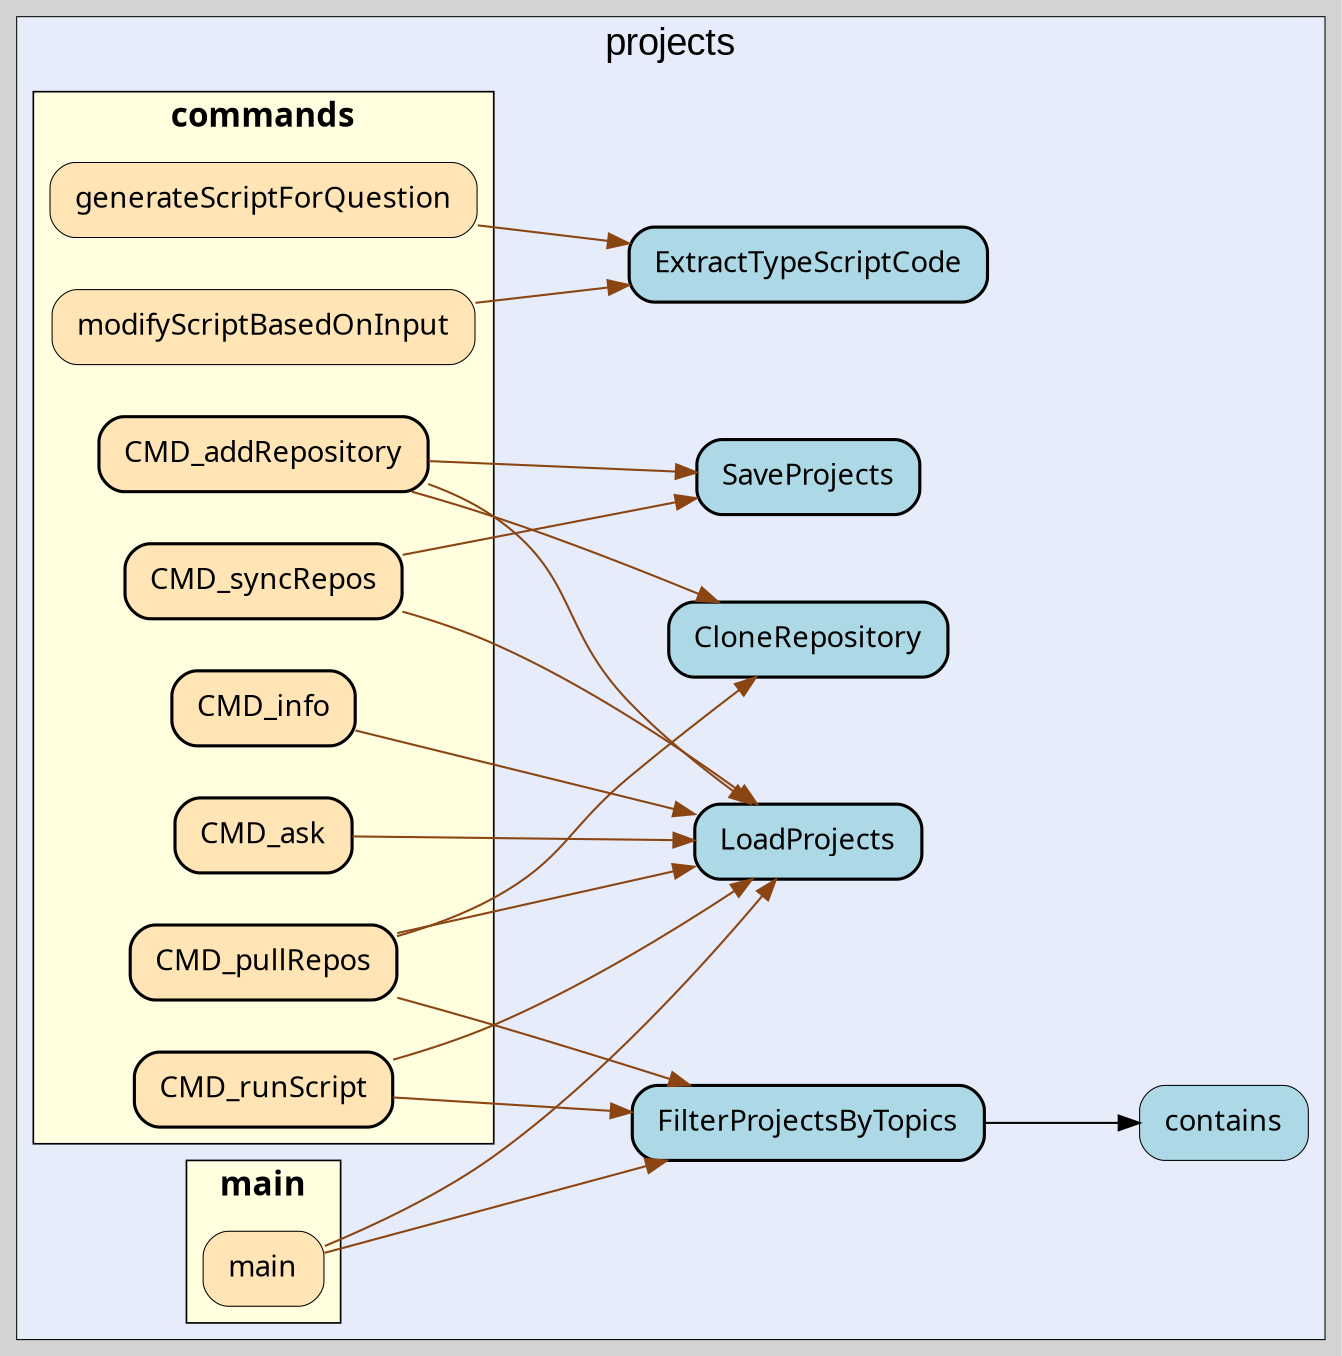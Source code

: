 digraph gocallvis {
    label="";
    labeljust="l";
    fontname="Arial";
    fontsize="14";
    rankdir="LR";
    bgcolor="lightgray";
    style="solid";
    penwidth="0.5";
    pad="0.0";
    nodesep="0.35";

    node [shape="box" style="filled,rounded" fillcolor="honeydew" fontname="Verdana" penwidth="1.0" margin="0.16,0.0"];
    edge [minlen="2"]

    subgraph "cluster_focus" {
        labelloc="t";
labeljust="c";
fontsize="18";
bgcolor="#e6ecfa";
label="projects";
        
        "github.com/wcatron/query-projects/internal/projects.LoadProjects" [ fillcolor="lightblue" label="LoadProjects" penwidth="1.5" tooltip="github.com/wcatron/query-projects/internal/projects.LoadProjects | defined in projects.go:83" ]
        "github.com/wcatron/query-projects/internal/projects.CloneRepository" [ tooltip="github.com/wcatron/query-projects/internal/projects.CloneRepository | defined in projects.go:111" fillcolor="lightblue" label="CloneRepository" penwidth="1.5" ]
        "github.com/wcatron/query-projects/internal/projects.SaveProjects" [ fillcolor="lightblue" label="SaveProjects" penwidth="1.5" tooltip="github.com/wcatron/query-projects/internal/projects.SaveProjects | defined in projects.go:101" ]
        "github.com/wcatron/query-projects/internal/projects.ExtractTypeScriptCode" [ label="ExtractTypeScriptCode" penwidth="1.5" tooltip="github.com/wcatron/query-projects/internal/projects.ExtractTypeScriptCode | defined in projects.go:146" fillcolor="lightblue" ]
        "github.com/wcatron/query-projects/internal/projects.FilterProjectsByTopics" [ fillcolor="lightblue" label="FilterProjectsByTopics" penwidth="1.5" tooltip="github.com/wcatron/query-projects/internal/projects.FilterProjectsByTopics | defined in projects.go:30\nat projects.go:42: calling [github.com/wcatron/query-projects/internal/projects.contains]\nat projects.go:50: calling [github.com/wcatron/query-projects/internal/projects.contains]\nat projects.go:58: calling [github.com/wcatron/query-projects/internal/projects.contains]" ]
        "github.com/wcatron/query-projects/internal/projects.contains" [ fillcolor="lightblue" label="contains" penwidth="0.5" tooltip="github.com/wcatron/query-projects/internal/projects.contains | defined in projects.go:70" ]
        
        subgraph "cluster_github.com/wcatron/query-projects/callvis" {
        penwidth="0.8";
style="filled";
fontname="Tahoma bold";
label="main";
URL="/?f=github.com/wcatron/query-projects/callvis";
tooltip="package: github.com/wcatron/query-projects/callvis";
fontsize="16";
fillcolor="lightyellow";
rank="sink";
        
        "github.com/wcatron/query-projects/callvis.main" [ fillcolor="moccasin" label="main" penwidth="0.5" tooltip="github.com/wcatron/query-projects/callvis.main | defined in main.go:11\nat main.go:54: calling [github.com/wcatron/query-projects/internal/projects.FilterProjectsByTopics]\nat main.go:53: calling [github.com/wcatron/query-projects/internal/projects.LoadProjects]" ]
        
    }

        subgraph "cluster_github.com/wcatron/query-projects/internal/commands" {
        penwidth="0.8";
fontsize="16";
fontname="Tahoma bold";
rank="sink";
label="commands";
tooltip="package: github.com/wcatron/query-projects/internal/commands";
style="filled";
fillcolor="lightyellow";
URL="/?f=github.com/wcatron/query-projects/internal/commands";
        
        "github.com/wcatron/query-projects/internal/commands.CMD_addRepository" [ penwidth="1.5" tooltip="github.com/wcatron/query-projects/internal/commands.CMD_addRepository | defined in add.go:23\nat add.go:36: calling [github.com/wcatron/query-projects/internal/projects.CloneRepository]\nat add.go:24: calling [github.com/wcatron/query-projects/internal/projects.LoadProjects]\nat add.go:46: calling [github.com/wcatron/query-projects/internal/projects.SaveProjects]" fillcolor="moccasin" label="CMD_addRepository" ]
        "github.com/wcatron/query-projects/internal/commands.modifyScriptBasedOnInput" [ fillcolor="moccasin" label="modifyScriptBasedOnInput" penwidth="0.5" tooltip="github.com/wcatron/query-projects/internal/commands.modifyScriptBasedOnInput | defined in ask.go:209\nat ask.go:223: calling [github.com/wcatron/query-projects/internal/projects.ExtractTypeScriptCode]" ]
        "github.com/wcatron/query-projects/internal/commands.CMD_runScript" [ fillcolor="moccasin" label="CMD_runScript" penwidth="1.5" tooltip="github.com/wcatron/query-projects/internal/commands.CMD_runScript | defined in run.go:65\nat run.go:66: calling [github.com/wcatron/query-projects/internal/projects.LoadProjects]\nat run.go:70: calling [github.com/wcatron/query-projects/internal/projects.FilterProjectsByTopics]" ]
        "github.com/wcatron/query-projects/internal/commands.CMD_info" [ fillcolor="moccasin" label="CMD_info" penwidth="1.5" tooltip="github.com/wcatron/query-projects/internal/commands.CMD_info | defined in info.go:21\nat info.go:22: calling [github.com/wcatron/query-projects/internal/projects.LoadProjects]" ]
        "github.com/wcatron/query-projects/internal/commands.CMD_pullRepos" [ fillcolor="moccasin" label="CMD_pullRepos" penwidth="1.5" tooltip="github.com/wcatron/query-projects/internal/commands.CMD_pullRepos | defined in pull.go:20\nat pull.go:21: calling [github.com/wcatron/query-projects/internal/projects.LoadProjects]\nat pull.go:28: calling [github.com/wcatron/query-projects/internal/projects.CloneRepository]\nat pull.go:25: calling [github.com/wcatron/query-projects/internal/projects.FilterProjectsByTopics]" ]
        "github.com/wcatron/query-projects/internal/commands.CMD_syncRepos" [ penwidth="1.5" tooltip="github.com/wcatron/query-projects/internal/commands.CMD_syncRepos | defined in sync.go:80\nat sync.go:81: calling [github.com/wcatron/query-projects/internal/projects.LoadProjects]\nat sync.go:106: calling [github.com/wcatron/query-projects/internal/projects.SaveProjects]" fillcolor="moccasin" label="CMD_syncRepos" ]
        "github.com/wcatron/query-projects/internal/commands.generateScriptForQuestion" [ fillcolor="moccasin" label="generateScriptForQuestion" penwidth="0.5" tooltip="github.com/wcatron/query-projects/internal/commands.generateScriptForQuestion | defined in ask.go:169\nat ask.go:192: calling [github.com/wcatron/query-projects/internal/projects.ExtractTypeScriptCode]" ]
        "github.com/wcatron/query-projects/internal/commands.CMD_ask" [ label="CMD_ask" penwidth="1.5" tooltip="github.com/wcatron/query-projects/internal/commands.CMD_ask | defined in ask.go:36\nat ask.go:45: calling [github.com/wcatron/query-projects/internal/projects.LoadProjects]" fillcolor="moccasin" ]
        
    }

    }

    "github.com/wcatron/query-projects/internal/commands.CMD_runScript" -> "github.com/wcatron/query-projects/internal/projects.LoadProjects" [ color="saddlebrown" tooltip="at run.go:66: calling [github.com/wcatron/query-projects/internal/projects.LoadProjects]" ]
    "github.com/wcatron/query-projects/internal/projects.FilterProjectsByTopics" -> "github.com/wcatron/query-projects/internal/projects.contains" [ tooltip="at projects.go:42: calling [github.com/wcatron/query-projects/internal/projects.contains]\nat projects.go:50: calling [github.com/wcatron/query-projects/internal/projects.contains]\nat projects.go:58: calling [github.com/wcatron/query-projects/internal/projects.contains]" ]
    "github.com/wcatron/query-projects/internal/commands.generateScriptForQuestion" -> "github.com/wcatron/query-projects/internal/projects.ExtractTypeScriptCode" [ color="saddlebrown" tooltip="at ask.go:192: calling [github.com/wcatron/query-projects/internal/projects.ExtractTypeScriptCode]" ]
    "github.com/wcatron/query-projects/internal/commands.CMD_addRepository" -> "github.com/wcatron/query-projects/internal/projects.CloneRepository" [ color="saddlebrown" tooltip="at add.go:36: calling [github.com/wcatron/query-projects/internal/projects.CloneRepository]" ]
    "github.com/wcatron/query-projects/internal/commands.modifyScriptBasedOnInput" -> "github.com/wcatron/query-projects/internal/projects.ExtractTypeScriptCode" [ color="saddlebrown" tooltip="at ask.go:223: calling [github.com/wcatron/query-projects/internal/projects.ExtractTypeScriptCode]" ]
    "github.com/wcatron/query-projects/internal/commands.CMD_runScript" -> "github.com/wcatron/query-projects/internal/projects.FilterProjectsByTopics" [ color="saddlebrown" tooltip="at run.go:70: calling [github.com/wcatron/query-projects/internal/projects.FilterProjectsByTopics]" ]
    "github.com/wcatron/query-projects/internal/commands.CMD_pullRepos" -> "github.com/wcatron/query-projects/internal/projects.LoadProjects" [ color="saddlebrown" tooltip="at pull.go:21: calling [github.com/wcatron/query-projects/internal/projects.LoadProjects]" ]
    "github.com/wcatron/query-projects/internal/commands.CMD_pullRepos" -> "github.com/wcatron/query-projects/internal/projects.CloneRepository" [ color="saddlebrown" tooltip="at pull.go:28: calling [github.com/wcatron/query-projects/internal/projects.CloneRepository]" ]
    "github.com/wcatron/query-projects/internal/commands.CMD_syncRepos" -> "github.com/wcatron/query-projects/internal/projects.LoadProjects" [ color="saddlebrown" tooltip="at sync.go:81: calling [github.com/wcatron/query-projects/internal/projects.LoadProjects]" ]
    "github.com/wcatron/query-projects/internal/commands.CMD_syncRepos" -> "github.com/wcatron/query-projects/internal/projects.SaveProjects" [ color="saddlebrown" tooltip="at sync.go:106: calling [github.com/wcatron/query-projects/internal/projects.SaveProjects]" ]
    "github.com/wcatron/query-projects/callvis.main" -> "github.com/wcatron/query-projects/internal/projects.FilterProjectsByTopics" [ color="saddlebrown" tooltip="at main.go:54: calling [github.com/wcatron/query-projects/internal/projects.FilterProjectsByTopics]" ]
    "github.com/wcatron/query-projects/internal/commands.CMD_addRepository" -> "github.com/wcatron/query-projects/internal/projects.LoadProjects" [ color="saddlebrown" tooltip="at add.go:24: calling [github.com/wcatron/query-projects/internal/projects.LoadProjects]" ]
    "github.com/wcatron/query-projects/internal/commands.CMD_addRepository" -> "github.com/wcatron/query-projects/internal/projects.SaveProjects" [ color="saddlebrown" tooltip="at add.go:46: calling [github.com/wcatron/query-projects/internal/projects.SaveProjects]" ]
    "github.com/wcatron/query-projects/internal/commands.CMD_info" -> "github.com/wcatron/query-projects/internal/projects.LoadProjects" [ tooltip="at info.go:22: calling [github.com/wcatron/query-projects/internal/projects.LoadProjects]" color="saddlebrown" ]
    "github.com/wcatron/query-projects/internal/commands.CMD_pullRepos" -> "github.com/wcatron/query-projects/internal/projects.FilterProjectsByTopics" [ color="saddlebrown" tooltip="at pull.go:25: calling [github.com/wcatron/query-projects/internal/projects.FilterProjectsByTopics]" ]
    "github.com/wcatron/query-projects/callvis.main" -> "github.com/wcatron/query-projects/internal/projects.LoadProjects" [ color="saddlebrown" tooltip="at main.go:53: calling [github.com/wcatron/query-projects/internal/projects.LoadProjects]" ]
    "github.com/wcatron/query-projects/internal/commands.CMD_ask" -> "github.com/wcatron/query-projects/internal/projects.LoadProjects" [ color="saddlebrown" tooltip="at ask.go:45: calling [github.com/wcatron/query-projects/internal/projects.LoadProjects]" ]
}
